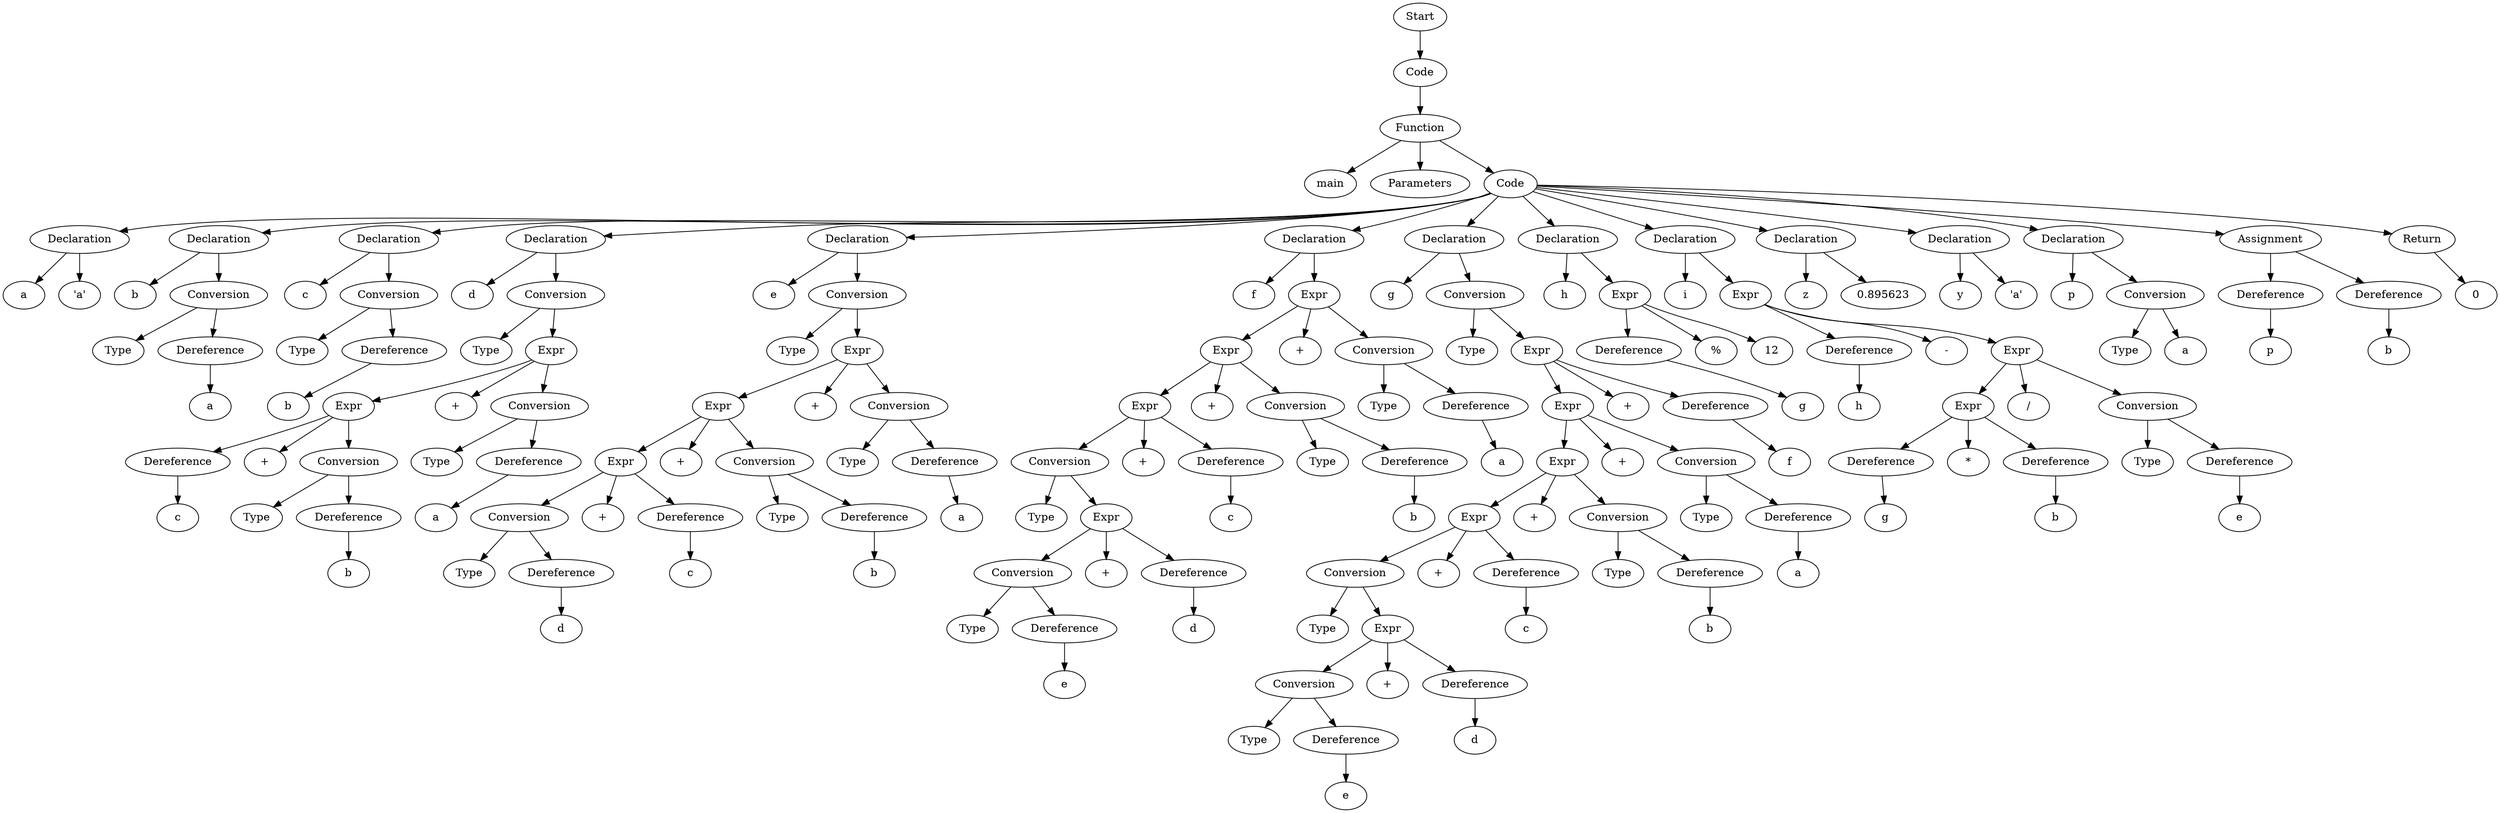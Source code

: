 digraph AST {
  "133098043952912" [label="Start"];
  "133098043952912" -> "133098043955360";
  "133098043955360" [label="Code"];
  "133098043955360" -> "133098044067216";
  "133098044067216" [label="Function"];
  "133098044067216" -> "133098044075088";
  "133098044067216" -> "133098044070624";
  "133098044067216" -> "133098044065776";
  "133098044075088" [label="main"];
  "133098044070624" [label="Parameters"];
  "133098044065776" [label="Code"];
  "133098044065776" -> "133098044071776";
  "133098044065776" -> "133098044065008";
  "133098044065776" -> "133098044071680";
  "133098044065776" -> "133098044076912";
  "133098044065776" -> "133098044191648";
  "133098044065776" -> "133098044181808";
  "133098044065776" -> "133098044178736";
  "133098044065776" -> "133098044329792";
  "133098044065776" -> "133098044332240";
  "133098044065776" -> "133098044336128";
  "133098044065776" -> "133098044337856";
  "133098044065776" -> "133098044339584";
  "133098044065776" -> "133098044341600";
  "133098044065776" -> "133098044376112";
  "133098044071776" [label="Declaration"];
  "133098044071776" -> "133098044069280";
  "133098044071776" -> "133098044072352";
  "133098044069280" [label="a"];
  "133098044072352" [label="'a'"];
  "133098044065008" [label="Declaration"];
  "133098044065008" -> "133098044072832";
  "133098044065008" -> "133098044328448";
  "133098044072832" [label="b"];
  "133098044328448" [label="Conversion"];
  "133098044328448" -> "133098044328160";
  "133098044328448" -> "133098044334784";
  "133098044328160" [label="Type"];
  "133098044334784" [label="Dereference"];
  "133098044334784" -> "133098044071248";
  "133098044071248" [label="a"];
  "133098044071680" [label="Declaration"];
  "133098044071680" -> "133098044069376";
  "133098044071680" -> "133098044327968";
  "133098044069376" [label="c"];
  "133098044327968" [label="Conversion"];
  "133098044327968" -> "133098044327872";
  "133098044327968" -> "133098044333536";
  "133098044327872" [label="Type"];
  "133098044333536" [label="Dereference"];
  "133098044333536" -> "133098044073216";
  "133098044073216" [label="b"];
  "133098044076912" [label="Declaration"];
  "133098044076912" -> "133098044193040";
  "133098044076912" -> "133098044327056";
  "133098044193040" [label="d"];
  "133098044327056" [label="Conversion"];
  "133098044327056" -> "133098044326912";
  "133098044327056" -> "133098044184400";
  "133098044326912" [label="Type"];
  "133098044184400" [label="Expr"];
  "133098044184400" -> "133098044187664";
  "133098044184400" -> "133098044185984";
  "133098044184400" -> "133098044339056";
  "133098044187664" [label="Expr"];
  "133098044187664" -> "133098044333488";
  "133098044187664" -> "133098044189488";
  "133098044187664" -> "133098044327392";
  "133098044333488" [label="Dereference"];
  "133098044333488" -> "133098044192512";
  "133098044192512" [label="c"];
  "133098044189488" [label="+"];
  "133098044327392" [label="Conversion"];
  "133098044327392" -> "133098044339392";
  "133098044327392" -> "133098044333344";
  "133098044339392" [label="Type"];
  "133098044333344" [label="Dereference"];
  "133098044333344" -> "133098044185936";
  "133098044185936" [label="b"];
  "133098044185984" [label="+"];
  "133098044339056" [label="Conversion"];
  "133098044339056" -> "133098044327104";
  "133098044339056" -> "133098044333200";
  "133098044327104" [label="Type"];
  "133098044333200" [label="Dereference"];
  "133098044333200" -> "133098044190256";
  "133098044190256" [label="a"];
  "133098044191648" [label="Declaration"];
  "133098044191648" -> "133098044188432";
  "133098044191648" -> "133098044331040";
  "133098044188432" [label="e"];
  "133098044331040" [label="Conversion"];
  "133098044331040" -> "133098044332048";
  "133098044331040" -> "133098044192176";
  "133098044332048" [label="Type"];
  "133098044192176" [label="Expr"];
  "133098044192176" -> "133098044188144";
  "133098044192176" -> "133098044180080";
  "133098044192176" -> "133098044331088";
  "133098044188144" [label="Expr"];
  "133098044188144" -> "133098044190544";
  "133098044188144" -> "133098044186896";
  "133098044188144" -> "133098044326384";
  "133098044190544" [label="Expr"];
  "133098044190544" -> "133098044331520";
  "133098044190544" -> "133098044187088";
  "133098044190544" -> "133098044331376";
  "133098044331520" [label="Conversion"];
  "133098044331520" -> "133098044331616";
  "133098044331520" -> "133098044331472";
  "133098044331616" [label="Type"];
  "133098044331472" [label="Dereference"];
  "133098044331472" -> "133098044187136";
  "133098044187136" [label="d"];
  "133098044187088" [label="+"];
  "133098044331376" [label="Dereference"];
  "133098044331376" -> "133098044186128";
  "133098044186128" [label="c"];
  "133098044186896" [label="+"];
  "133098044326384" [label="Conversion"];
  "133098044326384" -> "133098044326480";
  "133098044326384" -> "133098044331424";
  "133098044326480" [label="Type"];
  "133098044331424" [label="Dereference"];
  "133098044331424" -> "133098044179744";
  "133098044179744" [label="b"];
  "133098044180080" [label="+"];
  "133098044331088" [label="Conversion"];
  "133098044331088" -> "133098044330944";
  "133098044331088" -> "133098044326336";
  "133098044330944" [label="Type"];
  "133098044326336" [label="Dereference"];
  "133098044326336" -> "133098044183680";
  "133098044183680" [label="a"];
  "133098044181808" [label="Declaration"];
  "133098044181808" -> "133098044184640";
  "133098044181808" -> "133098044180320";
  "133098044184640" [label="f"];
  "133098044180320" [label="Expr"];
  "133098044180320" -> "133098044184016";
  "133098044180320" -> "133098044179216";
  "133098044180320" -> "133098042617104";
  "133098044184016" [label="Expr"];
  "133098044184016" -> "133098044181664";
  "133098044184016" -> "133098044180848";
  "133098044184016" -> "133098042619792";
  "133098044181664" [label="Expr"];
  "133098044181664" -> "133098042621664";
  "133098044181664" -> "133098044178880";
  "133098044181664" -> "133098044337136";
  "133098042621664" [label="Conversion"];
  "133098042621664" -> "133098042618016";
  "133098042621664" -> "133098044182912";
  "133098042618016" [label="Type"];
  "133098044182912" [label="Expr"];
  "133098044182912" -> "133098042620368";
  "133098044182912" -> "133098044183056";
  "133098044182912" -> "133098044337472";
  "133098042620368" [label="Conversion"];
  "133098042620368" -> "133098042621904";
  "133098042620368" -> "133098044326288";
  "133098042621904" [label="Type"];
  "133098044326288" [label="Dereference"];
  "133098044326288" -> "133098044183008";
  "133098044183008" [label="e"];
  "133098044183056" [label="+"];
  "133098044337472" [label="Dereference"];
  "133098044337472" -> "133098044181952";
  "133098044181952" [label="d"];
  "133098044178880" [label="+"];
  "133098044337136" [label="Dereference"];
  "133098044337136" -> "133098044179792";
  "133098044179792" [label="c"];
  "133098044180848" [label="+"];
  "133098042619792" [label="Conversion"];
  "133098042619792" -> "133098042619984";
  "133098042619792" -> "133098044337328";
  "133098042619984" [label="Type"];
  "133098044337328" [label="Dereference"];
  "133098044337328" -> "133098044180752";
  "133098044180752" [label="b"];
  "133098044179216" [label="+"];
  "133098042617104" [label="Conversion"];
  "133098042617104" -> "133098042617824";
  "133098042617104" -> "133098044334496";
  "133098042617824" [label="Type"];
  "133098044334496" [label="Dereference"];
  "133098044334496" -> "133098044179600";
  "133098044179600" [label="a"];
  "133098044178736" [label="Declaration"];
  "133098044178736" -> "133098044194192";
  "133098044178736" -> "133098042617440";
  "133098044194192" [label="g"];
  "133098042617440" [label="Conversion"];
  "133098042617440" -> "133098042616960";
  "133098042617440" -> "133098044187712";
  "133098042616960" [label="Type"];
  "133098044187712" [label="Expr"];
  "133098044187712" -> "133098044187760";
  "133098044187712" -> "133098044328784";
  "133098044187712" -> "133098044333248";
  "133098044187760" [label="Expr"];
  "133098044187760" -> "133098044193328";
  "133098044187760" -> "133098044328256";
  "133098044187760" -> "133098042619072";
  "133098044193328" [label="Expr"];
  "133098044193328" -> "133098044325952";
  "133098044193328" -> "133098044327728";
  "133098044193328" -> "133098042620272";
  "133098044325952" [label="Expr"];
  "133098044325952" -> "133098042612496";
  "133098044325952" -> "133098044327200";
  "133098044325952" -> "133098044334160";
  "133098042612496" [label="Conversion"];
  "133098042612496" -> "133098042612832";
  "133098042612496" -> "133098044326144";
  "133098042612832" [label="Type"];
  "133098044326144" [label="Expr"];
  "133098044326144" -> "133098042614992";
  "133098044326144" -> "133098044326768";
  "133098044326144" -> "133098044334304";
  "133098042614992" [label="Conversion"];
  "133098042614992" -> "133098042615712";
  "133098042614992" -> "133098044334448";
  "133098042615712" [label="Type"];
  "133098044334448" [label="Dereference"];
  "133098044334448" -> "133098044326720";
  "133098044326720" [label="e"];
  "133098044326768" [label="+"];
  "133098044334304" [label="Dereference"];
  "133098044334304" -> "133098044327296";
  "133098044327296" [label="d"];
  "133098044327200" [label="+"];
  "133098044334160" [label="Dereference"];
  "133098044334160" -> "133098044327824";
  "133098044327824" [label="c"];
  "133098044327728" [label="+"];
  "133098042620272" [label="Conversion"];
  "133098042620272" -> "133098042621136";
  "133098042620272" -> "133098044334256";
  "133098042621136" [label="Type"];
  "133098044334256" [label="Dereference"];
  "133098044334256" -> "133098044328352";
  "133098044328352" [label="b"];
  "133098044328256" [label="+"];
  "133098042619072" [label="Conversion"];
  "133098042619072" -> "133098042619552";
  "133098042619072" -> "133098044335504";
  "133098042619552" [label="Type"];
  "133098044335504" [label="Dereference"];
  "133098044335504" -> "133098044328880";
  "133098044328880" [label="a"];
  "133098044328784" [label="+"];
  "133098044333248" [label="Dereference"];
  "133098044333248" -> "133098044329408";
  "133098044329408" [label="f"];
  "133098044329792" [label="Declaration"];
  "133098044329792" -> "133098044330416";
  "133098044329792" -> "133098044330704";
  "133098044330416" [label="h"];
  "133098044330704" [label="Expr"];
  "133098044330704" -> "133098044330896";
  "133098044330704" -> "133098044331328";
  "133098044330704" -> "133098044331856";
  "133098044330896" [label="Dereference"];
  "133098044330896" -> "133098044331280";
  "133098044331280" [label="g"];
  "133098044331328" [label="%"];
  "133098044331856" [label="12"];
  "133098044332240" [label="Declaration"];
  "133098044332240" -> "133098044332864";
  "133098044332240" -> "133098044333152";
  "133098044332864" [label="i"];
  "133098044333152" [label="Expr"];
  "133098044333152" -> "133098044330848";
  "133098044333152" -> "133098044333776";
  "133098044333152" -> "133098044333920";
  "133098044330848" [label="Dereference"];
  "133098044330848" -> "133098044333728";
  "133098044333728" [label="h"];
  "133098044333776" [label="-"];
  "133098044333920" [label="Expr"];
  "133098044333920" -> "133098044334112";
  "133098044333920" -> "133098044335168";
  "133098044333920" -> "133098042613600";
  "133098044334112" [label="Expr"];
  "133098044334112" -> "133098044341120";
  "133098044334112" -> "133098044334736";
  "133098044334112" -> "133098044340592";
  "133098044341120" [label="Dereference"];
  "133098044341120" -> "133098044334688";
  "133098044334688" [label="g"];
  "133098044334736" [label="*"];
  "133098044340592" [label="Dereference"];
  "133098044340592" -> "133098044335264";
  "133098044335264" [label="b"];
  "133098044335168" [label="/"];
  "133098042613600" [label="Conversion"];
  "133098042613600" -> "133098042616336";
  "133098042613600" -> "133098044340928";
  "133098042616336" [label="Type"];
  "133098044340928" [label="Dereference"];
  "133098044340928" -> "133098044335792";
  "133098044335792" [label="e"];
  "133098044336128" [label="Declaration"];
  "133098044336128" -> "133098044336752";
  "133098044336128" -> "133098044337424";
  "133098044336752" [label="z"];
  "133098044337424" [label="0.895623"];
  "133098044337856" [label="Declaration"];
  "133098044337856" -> "133098044338480";
  "133098044337856" -> "133098044339152";
  "133098044338480" [label="y"];
  "133098044339152" [label="'a'"];
  "133098044339584" [label="Declaration"];
  "133098044339584" -> "133098044340208";
  "133098044339584" -> "133098042620752";
  "133098044340208" [label="p"];
  "133098042620752" [label="Conversion"];
  "133098042620752" -> "133098042618256";
  "133098042620752" -> "133098044341216";
  "133098042618256" [label="Type"];
  "133098044341216" [label="a"];
  "133098044341600" [label="Assignment"];
  "133098044341600" -> "133098044329120";
  "133098044341600" -> "133098044335696";
  "133098044329120" [label="Dereference"];
  "133098044329120" -> "133098044375344";
  "133098044375344" [label="p"];
  "133098044335696" [label="Dereference"];
  "133098044335696" -> "133098044375872";
  "133098044375872" [label="b"];
  "133098044376112" [label="Return"];
  "133098044376112" -> "133098044376832";
  "133098044376832" [label="0"];
}
